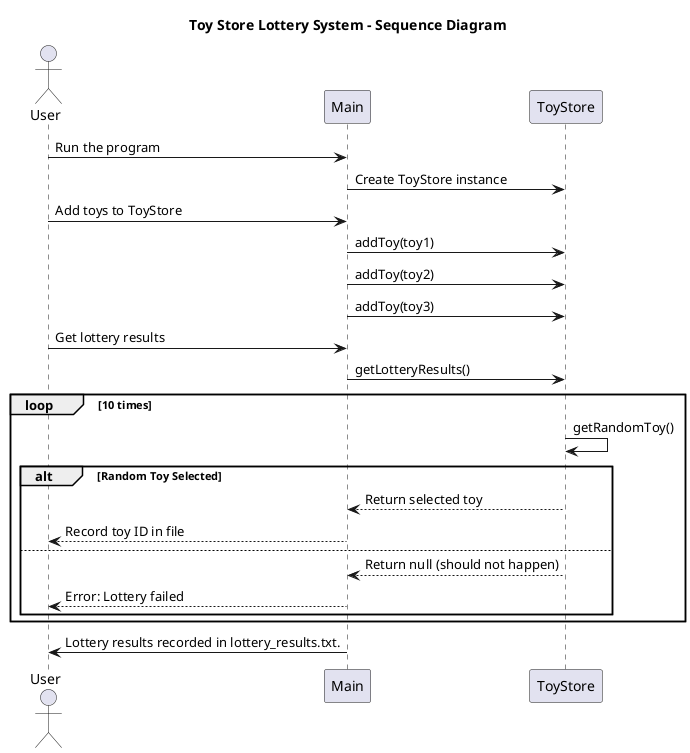 @startuml
title Toy Store Lottery System - Sequence Diagram

actor User

User -> Main: Run the program

Main -> ToyStore: Create ToyStore instance

User -> Main: Add toys to ToyStore
Main -> ToyStore: addToy(toy1)
Main -> ToyStore: addToy(toy2)
Main -> ToyStore: addToy(toy3)

User -> Main: Get lottery results
Main -> ToyStore: getLotteryResults()

loop 10 times
    ToyStore -> ToyStore: getRandomToy()
    alt Random Toy Selected
        ToyStore --> Main: Return selected toy
        Main --> User: Record toy ID in file
    else
        ToyStore --> Main: Return null (should not happen)
        Main --> User: Error: Lottery failed
    end
end

Main -> User: Lottery results recorded in lottery_results.txt.

@enduml
